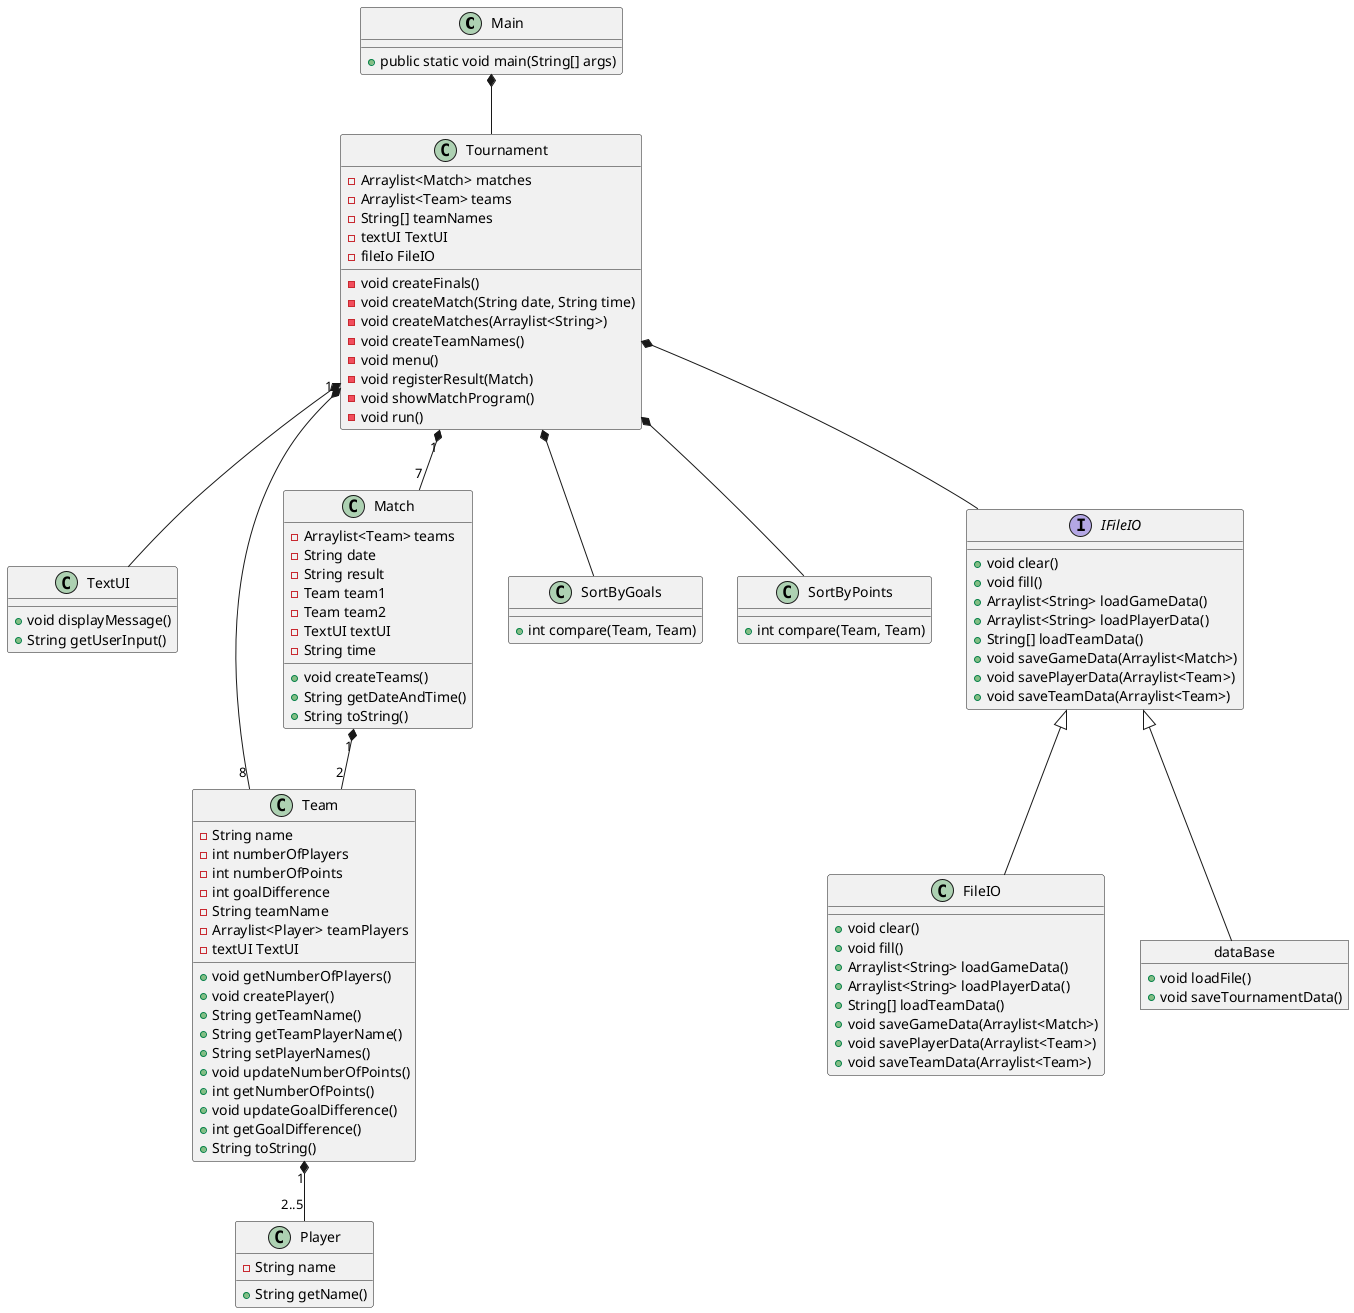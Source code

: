 @startuml
class Main
class TextUI
class FileIO
class Team
class Match
class Tournament
class Player
class SortByGoals
class SortByPoints
interface IFileIO
object dataBase

Main : + public static void main(String[] args)


IFileIO : + void clear()
IFileIO : + void fill()
IFileIO : + Arraylist<String> loadGameData()
IFileIO : + Arraylist<String> loadPlayerData()
IFileIO : + String[] loadTeamData()
IFileIO : + void saveGameData(Arraylist<Match>)
IFileIO : + void savePlayerData(Arraylist<Team>)
IFileIO : + void saveTeamData(Arraylist<Team>)

FileIO : + void clear()
FileIO : + void fill()
FileIO : + Arraylist<String> loadGameData()
FileIO : + Arraylist<String> loadPlayerData()
FileIO : + String[] loadTeamData()
FileIO : + void saveGameData(Arraylist<Match>)
FileIO : + void savePlayerData(Arraylist<Team>)
FileIO : + void saveTeamData(Arraylist<Team>)


dataBase : + void loadFile()
dataBase : + void saveTournamentData()

TextUI : + void displayMessage()
TextUI : + String getUserInput()


Team : -String name
Team : -int numberOfPlayers
Team : -int numberOfPoints
Team : -int goalDifference
Team : -String teamName
Team : -Arraylist<Player> teamPlayers
Team : -textUI TextUI
Team : +void getNumberOfPlayers()
Team : +void createPlayer()
Team : +String getTeamName()
Team : +String getTeamPlayerName()
Team : +String setPlayerNames()
Team : +void updateNumberOfPoints()
Team : +int getNumberOfPoints()
Team : +void updateGoalDifference()
Team : +int getGoalDifference()
Team : +String toString()


Match : -Arraylist<Team> teams
Match : -String date
Match : -String result
Match : -Team team1
Match : -Team team2
Match : -TextUI textUI
Match : -String time
Match : +void createTeams()
Match : +String getDateAndTime()
Match : +String toString()


Tournament : -Arraylist<Match> matches
Tournament : -Arraylist<Team> teams
Tournament : -String[] teamNames
Tournament : -textUI TextUI
Tournament : -fileIo FileIO
Tournament : -void createFinals()
Tournament : -void createMatch(String date, String time)
Tournament : -void createMatches(Arraylist<String>)
Tournament : -void createTeamNames()
Tournament : -void menu()
Tournament : -void registerResult(Match)
Tournament : -void showMatchProgram()
Tournament : -void run()


Player : -String name
Player : +String getName()

SortByGoals : +int compare(Team, Team)

SortByPoints : +int compare(Team, Team)

Main *-- Tournament

IFileIO <|-- FileIO
IFileIO <|-- dataBase

Tournament *-- IFileIO
Tournament *--TextUI
Tournament "1" *-- "7" Match
Tournament "1" *-- "8" Team

Match "1" *-- "2" Team

Team "1" *-- "2..5" Player

Tournament *-- SortByGoals

Tournament *-- SortByPoints
@enduml